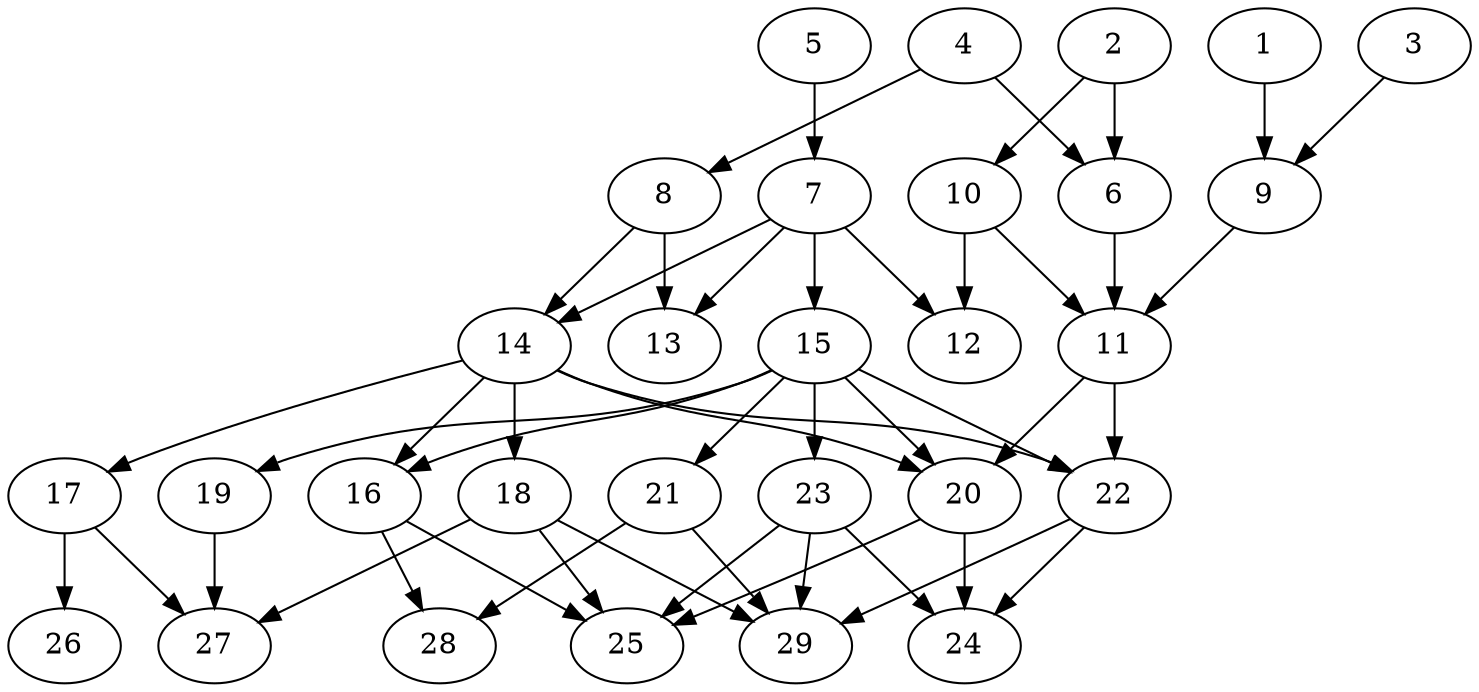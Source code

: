 // DAG (tier=2-normal, mode=compute, n=29, ccr=0.377, fat=0.578, density=0.563, regular=0.541, jump=0.198, mindata=524288, maxdata=8388608)
// DAG automatically generated by daggen at Sun Aug 24 16:33:33 2025
// /home/ermia/Project/Environments/daggen/bin/daggen --dot --ccr 0.377 --fat 0.578 --regular 0.541 --density 0.563 --jump 0.198 --mindata 524288 --maxdata 8388608 -n 29 
digraph G {
  1 [size="611951340078824448", alpha="0.15", expect_size="305975670039412224"]
  1 -> 9 [size ="272641512439808"]
  2 [size="5320505136608314", alpha="0.05", expect_size="2660252568304157"]
  2 -> 6 [size ="188790119333888"]
  2 -> 10 [size ="188790119333888"]
  3 [size="7704398867396231", alpha="0.17", expect_size="3852199433698115"]
  3 -> 9 [size ="300984093900800"]
  4 [size="21714128933945948", alpha="0.12", expect_size="10857064466972974"]
  4 -> 6 [size ="31214354300928"]
  4 -> 8 [size ="31214354300928"]
  5 [size="982714817043589632", alpha="0.10", expect_size="491357408521794816"]
  5 -> 7 [size ="393040048947200"]
  6 [size="38727546660072718336", alpha="0.02", expect_size="19363773330036359168"]
  6 -> 11 [size ="91573534588928"]
  7 [size="2514745820444622848", alpha="0.06", expect_size="1257372910222311424"]
  7 -> 12 [size ="14794014851072"]
  7 -> 13 [size ="14794014851072"]
  7 -> 14 [size ="14794014851072"]
  7 -> 15 [size ="14794014851072"]
  8 [size="140879672030915200", alpha="0.04", expect_size="70439836015457600"]
  8 -> 13 [size ="175809151107072"]
  8 -> 14 [size ="175809151107072"]
  9 [size="27372681239851992", alpha="0.10", expect_size="13686340619925996"]
  9 -> 11 [size ="490152539455488"]
  10 [size="10835879593240428544", alpha="0.19", expect_size="5417939796620214272"]
  10 -> 11 [size ="39174136659968"]
  10 -> 12 [size ="39174136659968"]
  11 [size="3290605175219175", alpha="0.11", expect_size="1645302587609587"]
  11 -> 20 [size ="84828959539200"]
  11 -> 22 [size ="84828959539200"]
  12 [size="222548541484216352768", alpha="0.11", expect_size="111274270742108176384"]
  13 [size="363578508917604352000", alpha="0.04", expect_size="181789254458802176000"]
  14 [size="150976690388992000000", alpha="0.14", expect_size="75488345194496000000"]
  14 -> 16 [size ="226827960320000"]
  14 -> 17 [size ="226827960320000"]
  14 -> 18 [size ="226827960320000"]
  14 -> 20 [size ="226827960320000"]
  14 -> 22 [size ="226827960320000"]
  15 [size="825465573233837440", alpha="0.07", expect_size="412732786616918720"]
  15 -> 16 [size ="375104735281152"]
  15 -> 19 [size ="375104735281152"]
  15 -> 20 [size ="375104735281152"]
  15 -> 21 [size ="375104735281152"]
  15 -> 22 [size ="375104735281152"]
  15 -> 23 [size ="375104735281152"]
  16 [size="25650485554203304", alpha="0.17", expect_size="12825242777101652"]
  16 -> 25 [size ="464589330317312"]
  16 -> 28 [size ="464589330317312"]
  17 [size="465168856303581376", alpha="0.18", expect_size="232584428151790688"]
  17 -> 26 [size ="288848496033792"]
  17 -> 27 [size ="288848496033792"]
  18 [size="1581983063730278", alpha="0.18", expect_size="790991531865139"]
  18 -> 25 [size ="175502060945408"]
  18 -> 27 [size ="175502060945408"]
  18 -> 29 [size ="175502060945408"]
  19 [size="8640002262147486", alpha="0.05", expect_size="4320001131073743"]
  19 -> 27 [size ="199196967698432"]
  20 [size="167110794026718068736", alpha="0.09", expect_size="83555397013359034368"]
  20 -> 24 [size ="242712972361728"]
  20 -> 25 [size ="242712972361728"]
  21 [size="1287965116125590016", alpha="0.11", expect_size="643982558062795008"]
  21 -> 28 [size ="503970799812608"]
  21 -> 29 [size ="503970799812608"]
  22 [size="47351177389002457088", alpha="0.04", expect_size="23675588694501228544"]
  22 -> 24 [size ="104707351642112"]
  22 -> 29 [size ="104707351642112"]
  23 [size="237421353084127281152", alpha="0.12", expect_size="118710676542063640576"]
  23 -> 24 [size ="306739593347072"]
  23 -> 25 [size ="306739593347072"]
  23 -> 29 [size ="306739593347072"]
  24 [size="4902741867805802496", alpha="0.17", expect_size="2451370933902901248"]
  25 [size="447110680450852800", alpha="0.02", expect_size="223555340225426400"]
  26 [size="14867655073959978", alpha="0.07", expect_size="7433827536979989"]
  27 [size="12827101996246892544", alpha="0.17", expect_size="6413550998123446272"]
  28 [size="14698983065481148", alpha="0.17", expect_size="7349491532740574"]
  29 [size="22571861377824700", alpha="0.13", expect_size="11285930688912350"]
}